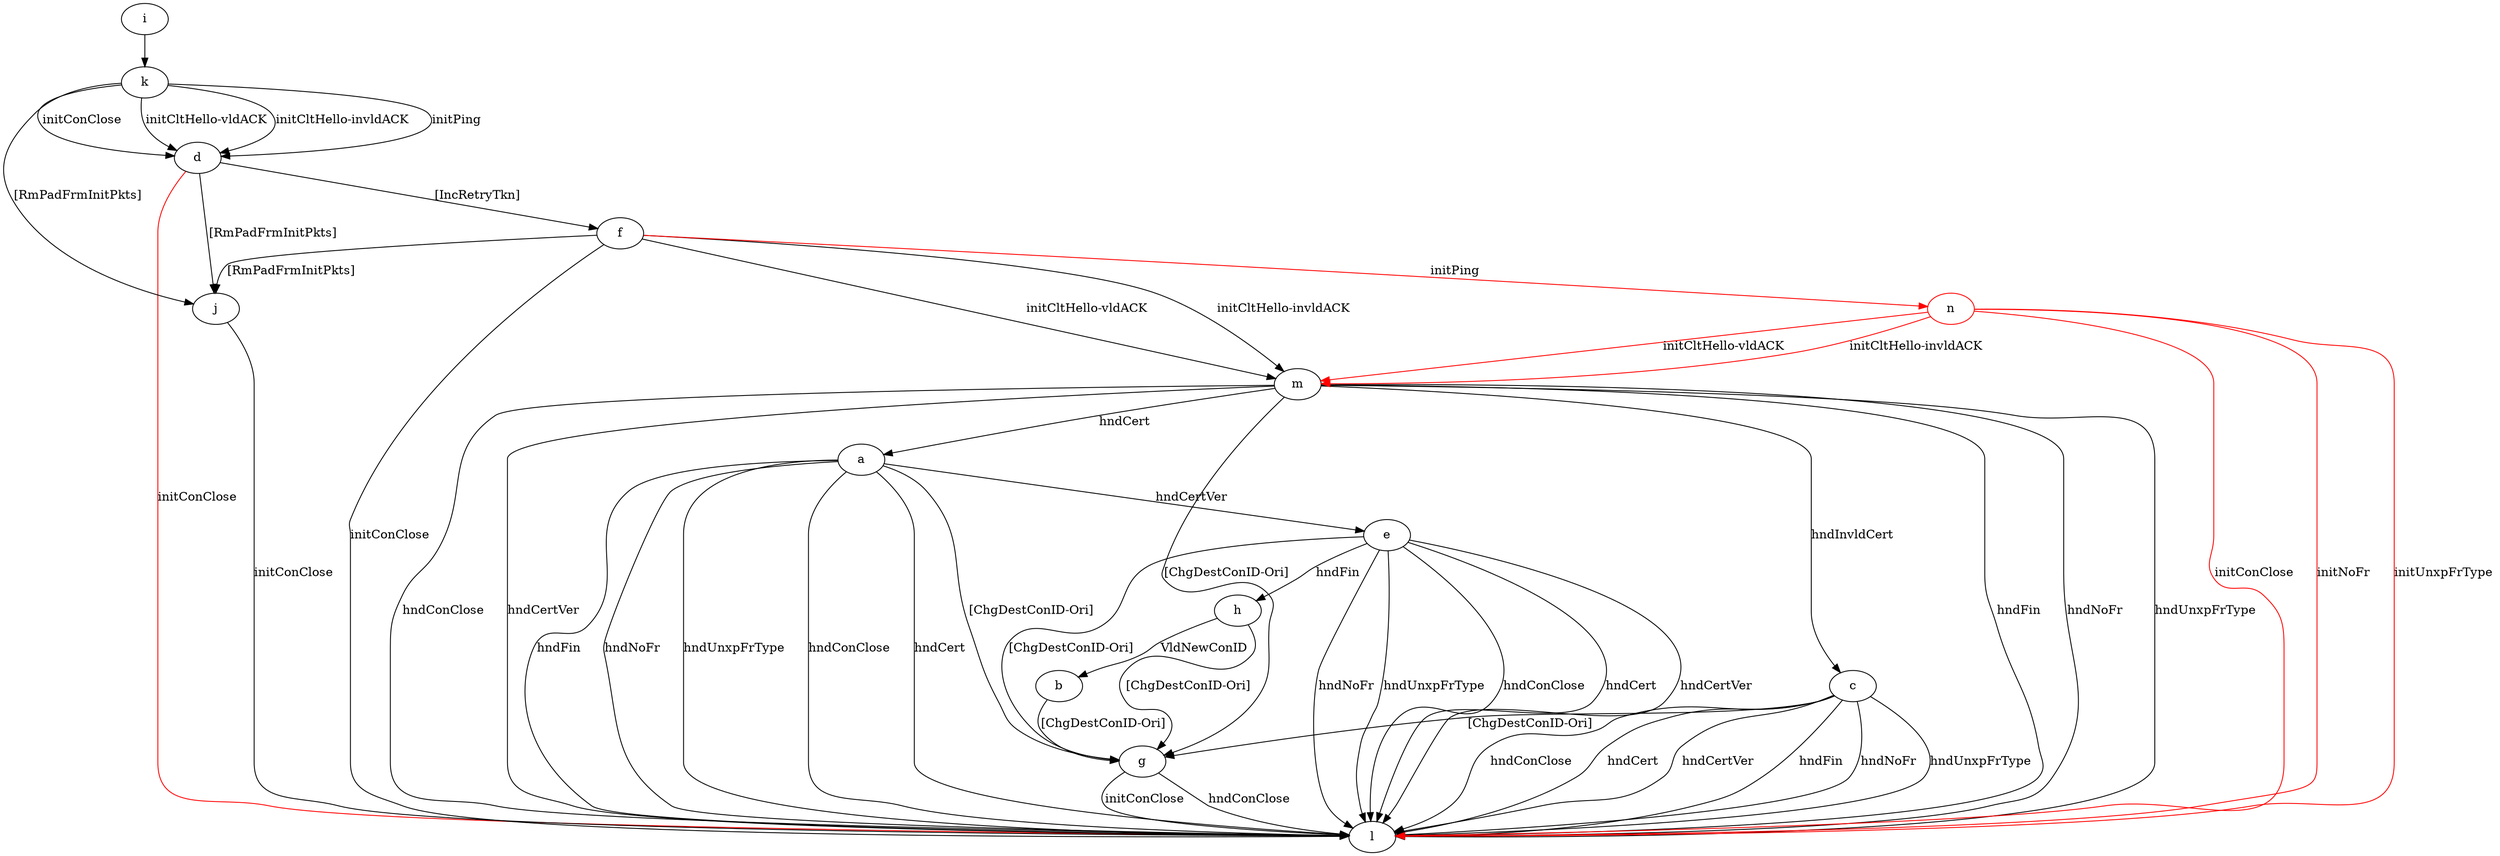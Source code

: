 digraph "" {
	a -> e	[key=0,
		label="hndCertVer "];
	a -> g	[key=0,
		label="[ChgDestConID-Ori] "];
	a -> l	[key=0,
		label="hndFin "];
	a -> l	[key=1,
		label="hndNoFr "];
	a -> l	[key=2,
		label="hndUnxpFrType "];
	a -> l	[key=3,
		label="hndConClose "];
	a -> l	[key=4,
		label="hndCert "];
	b -> g	[key=0,
		label="[ChgDestConID-Ori] "];
	c -> g	[key=0,
		label="[ChgDestConID-Ori] "];
	c -> l	[key=0,
		label="hndFin "];
	c -> l	[key=1,
		label="hndNoFr "];
	c -> l	[key=2,
		label="hndUnxpFrType "];
	c -> l	[key=3,
		label="hndConClose "];
	c -> l	[key=4,
		label="hndCert "];
	c -> l	[key=5,
		label="hndCertVer "];
	d -> f	[key=0,
		label="[IncRetryTkn] "];
	d -> j	[key=0,
		label="[RmPadFrmInitPkts] "];
	d -> l	[key=0,
		color=red,
		label="initConClose "];
	e -> g	[key=0,
		label="[ChgDestConID-Ori] "];
	e -> h	[key=0,
		label="hndFin "];
	e -> l	[key=0,
		label="hndNoFr "];
	e -> l	[key=1,
		label="hndUnxpFrType "];
	e -> l	[key=2,
		label="hndConClose "];
	e -> l	[key=3,
		label="hndCert "];
	e -> l	[key=4,
		label="hndCertVer "];
	f -> j	[key=0,
		label="[RmPadFrmInitPkts] "];
	f -> l	[key=0,
		label="initConClose "];
	f -> m	[key=0,
		label="initCltHello-vldACK "];
	f -> m	[key=1,
		label="initCltHello-invldACK "];
	n	[color=red];
	f -> n	[key=0,
		color=red,
		label="initPing "];
	g -> l	[key=0,
		label="initConClose "];
	g -> l	[key=1,
		label="hndConClose "];
	h -> b	[key=0,
		label="VldNewConID "];
	h -> g	[key=0,
		label="[ChgDestConID-Ori] "];
	i -> k	[key=0];
	j -> l	[key=0,
		label="initConClose "];
	k -> d	[key=0,
		label="initPing "];
	k -> d	[key=1,
		label="initConClose "];
	k -> d	[key=2,
		label="initCltHello-vldACK "];
	k -> d	[key=3,
		label="initCltHello-invldACK "];
	k -> j	[key=0,
		label="[RmPadFrmInitPkts] "];
	m -> a	[key=0,
		label="hndCert "];
	m -> c	[key=0,
		label="hndInvldCert "];
	m -> g	[key=0,
		label="[ChgDestConID-Ori] "];
	m -> l	[key=0,
		label="hndFin "];
	m -> l	[key=1,
		label="hndNoFr "];
	m -> l	[key=2,
		label="hndUnxpFrType "];
	m -> l	[key=3,
		label="hndConClose "];
	m -> l	[key=4,
		label="hndCertVer "];
	n -> l	[key=0,
		color=red,
		label="initConClose "];
	n -> l	[key=1,
		color=red,
		label="initNoFr "];
	n -> l	[key=2,
		color=red,
		label="initUnxpFrType "];
	n -> m	[key=0,
		color=red,
		label="initCltHello-vldACK "];
	n -> m	[key=1,
		color=red,
		label="initCltHello-invldACK "];
}
